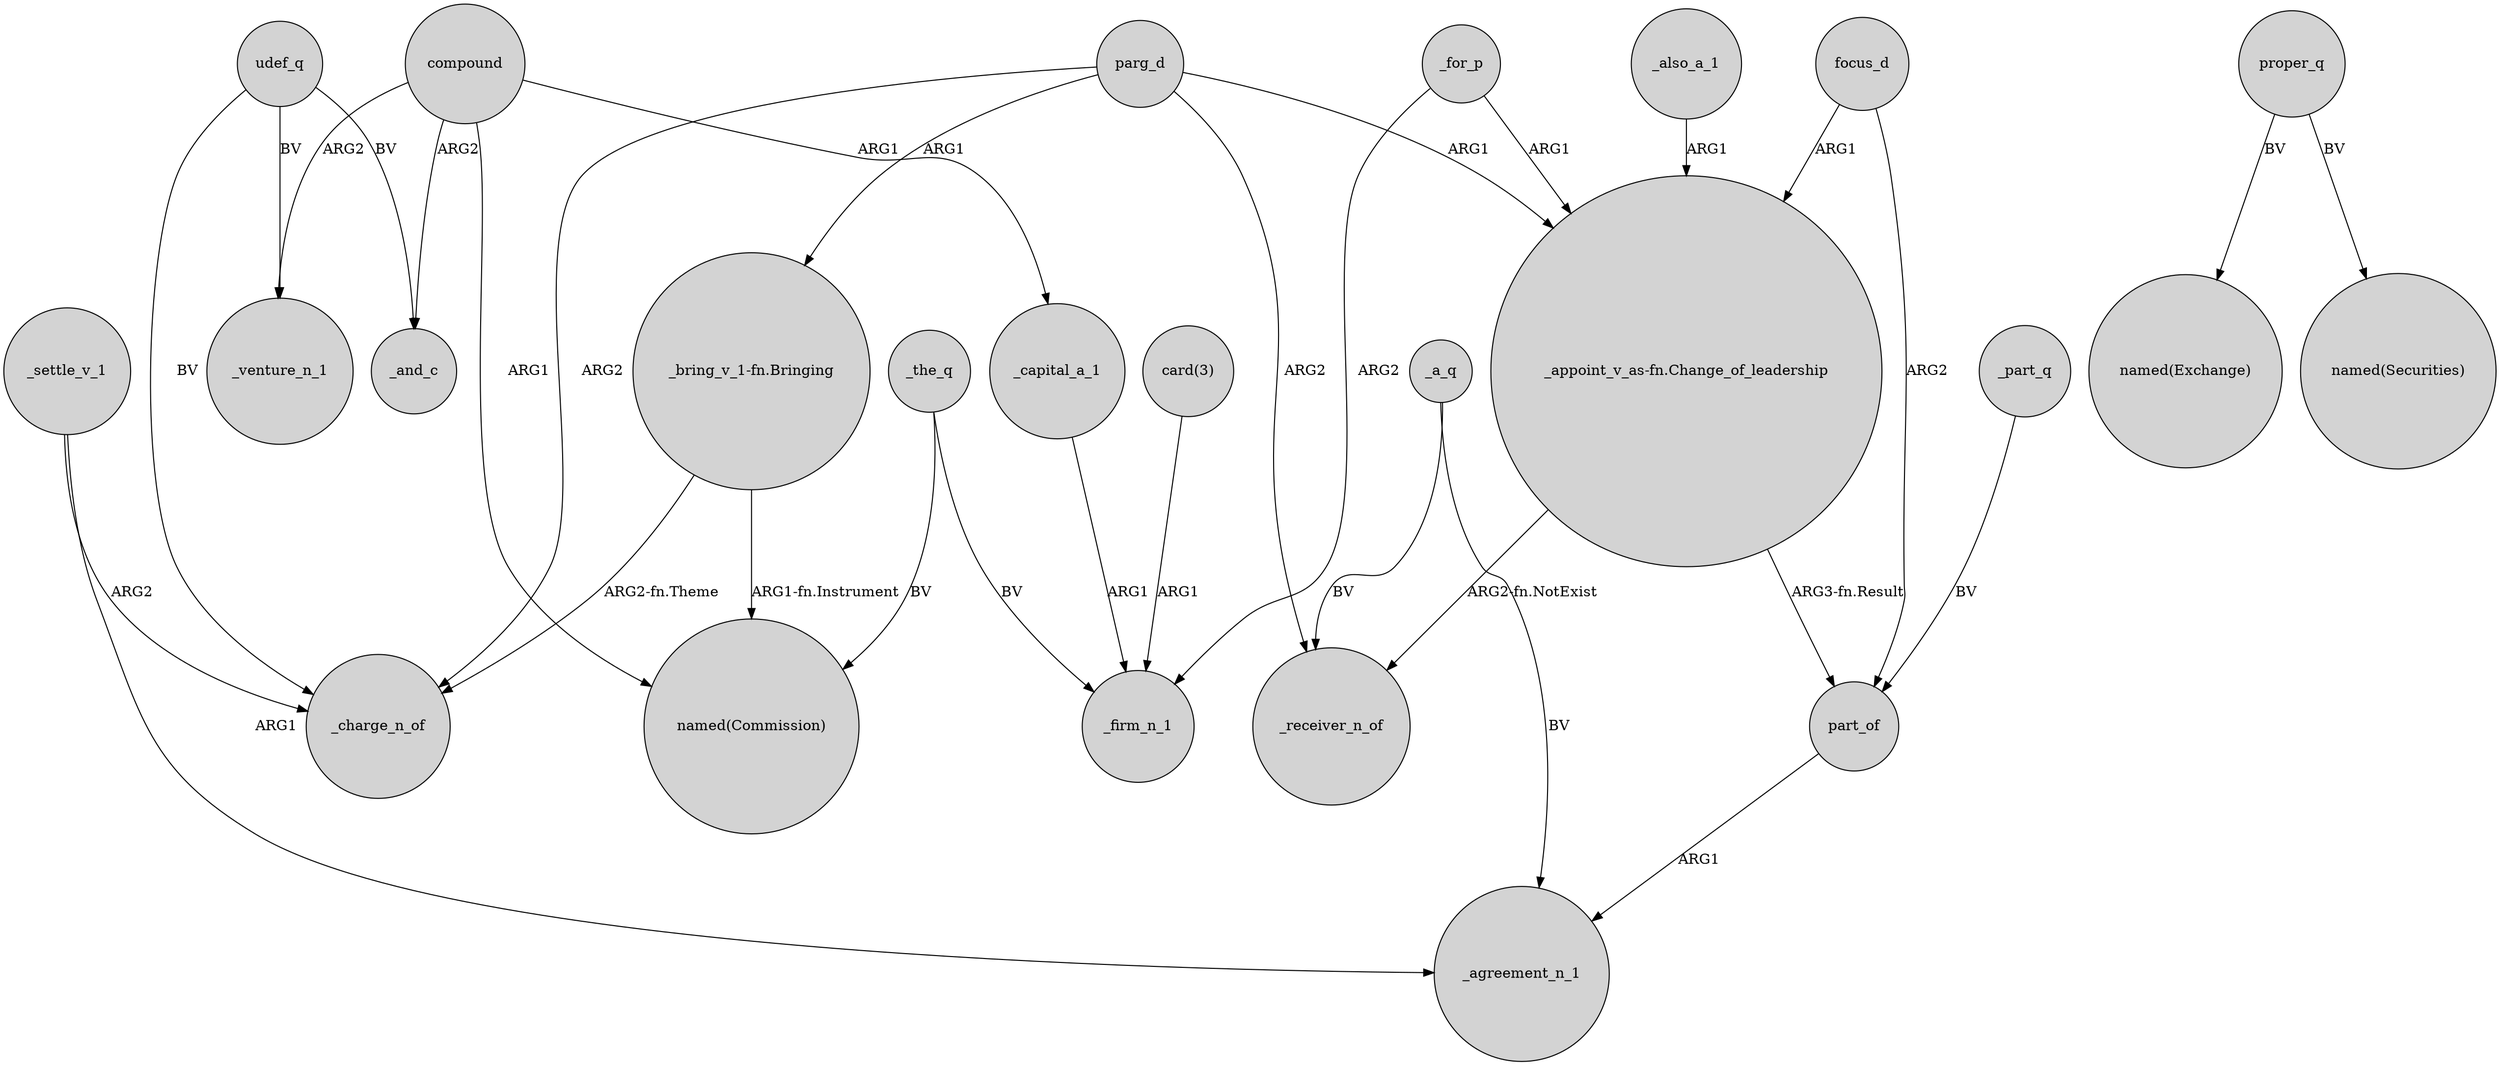 digraph {
	node [shape=circle style=filled]
	compound -> _venture_n_1 [label=ARG2]
	_for_p -> "_appoint_v_as-fn.Change_of_leadership" [label=ARG1]
	focus_d -> part_of [label=ARG2]
	compound -> "named(Commission)" [label=ARG1]
	focus_d -> "_appoint_v_as-fn.Change_of_leadership" [label=ARG1]
	_capital_a_1 -> _firm_n_1 [label=ARG1]
	part_of -> _agreement_n_1 [label=ARG1]
	_settle_v_1 -> _agreement_n_1 [label=ARG1]
	"_appoint_v_as-fn.Change_of_leadership" -> part_of [label="ARG3-fn.Result"]
	"_bring_v_1-fn.Bringing" -> "named(Commission)" [label="ARG1-fn.Instrument"]
	proper_q -> "named(Exchange)" [label=BV]
	udef_q -> _venture_n_1 [label=BV]
	udef_q -> _charge_n_of [label=BV]
	_part_q -> part_of [label=BV]
	parg_d -> _receiver_n_of [label=ARG2]
	parg_d -> "_bring_v_1-fn.Bringing" [label=ARG1]
	parg_d -> "_appoint_v_as-fn.Change_of_leadership" [label=ARG1]
	compound -> _and_c [label=ARG2]
	_a_q -> _agreement_n_1 [label=BV]
	compound -> _capital_a_1 [label=ARG1]
	"card(3)" -> _firm_n_1 [label=ARG1]
	proper_q -> "named(Securities)" [label=BV]
	_the_q -> _firm_n_1 [label=BV]
	_settle_v_1 -> _charge_n_of [label=ARG2]
	"_appoint_v_as-fn.Change_of_leadership" -> _receiver_n_of [label="ARG2-fn.NotExist"]
	_for_p -> _firm_n_1 [label=ARG2]
	_also_a_1 -> "_appoint_v_as-fn.Change_of_leadership" [label=ARG1]
	"_bring_v_1-fn.Bringing" -> _charge_n_of [label="ARG2-fn.Theme"]
	_a_q -> _receiver_n_of [label=BV]
	udef_q -> _and_c [label=BV]
	_the_q -> "named(Commission)" [label=BV]
	parg_d -> _charge_n_of [label=ARG2]
}
